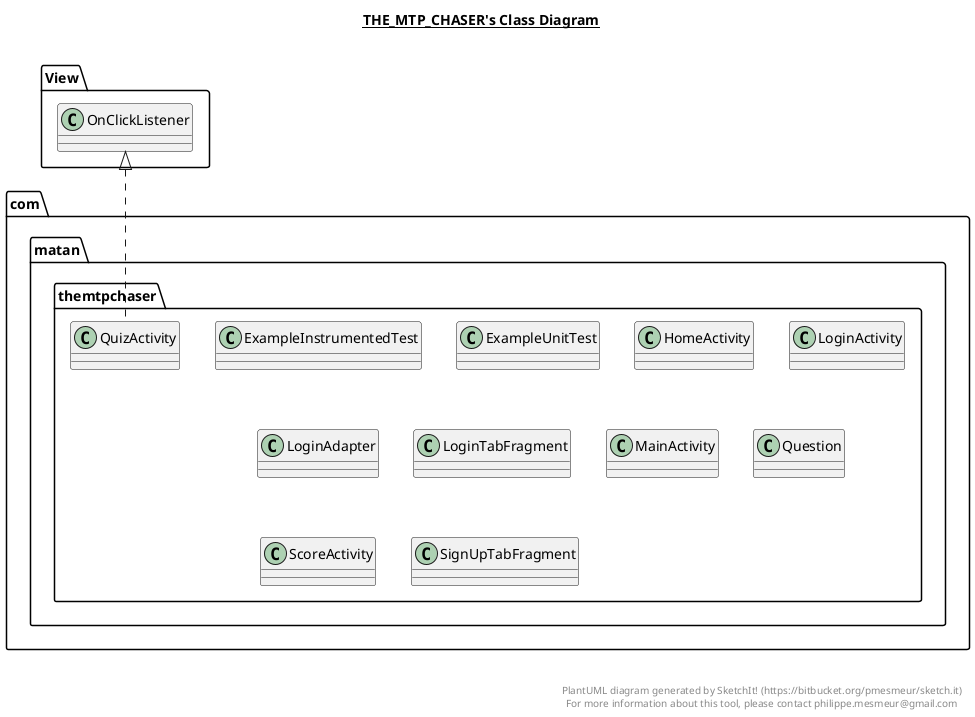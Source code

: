 @startuml

title __THE_MTP_CHASER's Class Diagram__\n

  namespace com.matan.themtpchaser {
    class com.matan.themtpchaser.ExampleInstrumentedTest {
    }
  }
  

  namespace com.matan.themtpchaser {
    class com.matan.themtpchaser.ExampleUnitTest {
    }
  }
  

  namespace com.matan.themtpchaser {
    class com.matan.themtpchaser.HomeActivity {
    }
  }
  

  namespace com.matan.themtpchaser {
    class com.matan.themtpchaser.LoginActivity {
    }
  }
  

  namespace com.matan.themtpchaser {
    class com.matan.themtpchaser.LoginAdapter {
    }
  }
  

  namespace com.matan.themtpchaser {
    class com.matan.themtpchaser.LoginTabFragment {
    }
  }
  

  namespace com.matan.themtpchaser {
    class com.matan.themtpchaser.MainActivity {
    }
  }
  

  namespace com.matan.themtpchaser {
    class com.matan.themtpchaser.Question {
    }
  }
  

  namespace com.matan.themtpchaser {
    class com.matan.themtpchaser.QuizActivity {
    }
  }
  

  namespace com.matan.themtpchaser {
    class com.matan.themtpchaser.ScoreActivity {
    }
  }
  

  namespace com.matan.themtpchaser {
    class com.matan.themtpchaser.SignUpTabFragment {
    }
  }
  

  com.matan.themtpchaser.QuizActivity .up.|> View.OnClickListener


right footer


PlantUML diagram generated by SketchIt! (https://bitbucket.org/pmesmeur/sketch.it)
For more information about this tool, please contact philippe.mesmeur@gmail.com
endfooter

@enduml
